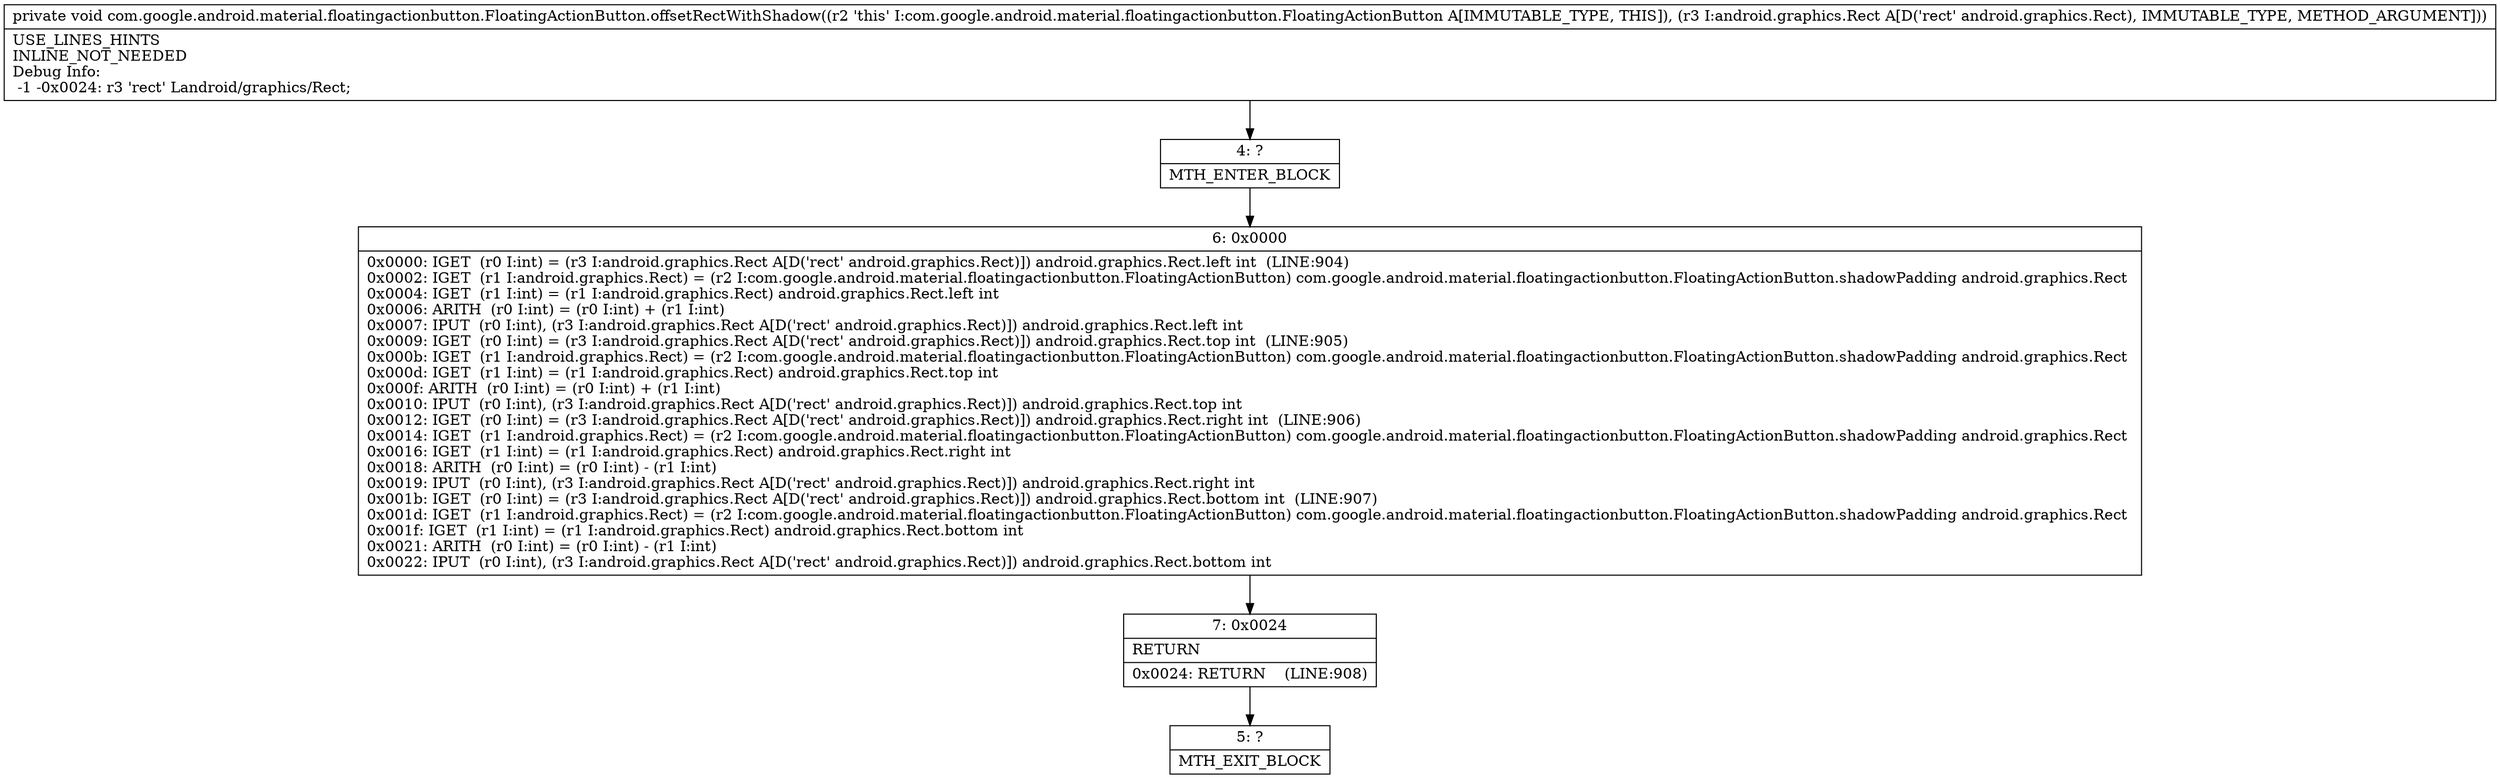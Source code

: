 digraph "CFG forcom.google.android.material.floatingactionbutton.FloatingActionButton.offsetRectWithShadow(Landroid\/graphics\/Rect;)V" {
Node_4 [shape=record,label="{4\:\ ?|MTH_ENTER_BLOCK\l}"];
Node_6 [shape=record,label="{6\:\ 0x0000|0x0000: IGET  (r0 I:int) = (r3 I:android.graphics.Rect A[D('rect' android.graphics.Rect)]) android.graphics.Rect.left int  (LINE:904)\l0x0002: IGET  (r1 I:android.graphics.Rect) = (r2 I:com.google.android.material.floatingactionbutton.FloatingActionButton) com.google.android.material.floatingactionbutton.FloatingActionButton.shadowPadding android.graphics.Rect \l0x0004: IGET  (r1 I:int) = (r1 I:android.graphics.Rect) android.graphics.Rect.left int \l0x0006: ARITH  (r0 I:int) = (r0 I:int) + (r1 I:int) \l0x0007: IPUT  (r0 I:int), (r3 I:android.graphics.Rect A[D('rect' android.graphics.Rect)]) android.graphics.Rect.left int \l0x0009: IGET  (r0 I:int) = (r3 I:android.graphics.Rect A[D('rect' android.graphics.Rect)]) android.graphics.Rect.top int  (LINE:905)\l0x000b: IGET  (r1 I:android.graphics.Rect) = (r2 I:com.google.android.material.floatingactionbutton.FloatingActionButton) com.google.android.material.floatingactionbutton.FloatingActionButton.shadowPadding android.graphics.Rect \l0x000d: IGET  (r1 I:int) = (r1 I:android.graphics.Rect) android.graphics.Rect.top int \l0x000f: ARITH  (r0 I:int) = (r0 I:int) + (r1 I:int) \l0x0010: IPUT  (r0 I:int), (r3 I:android.graphics.Rect A[D('rect' android.graphics.Rect)]) android.graphics.Rect.top int \l0x0012: IGET  (r0 I:int) = (r3 I:android.graphics.Rect A[D('rect' android.graphics.Rect)]) android.graphics.Rect.right int  (LINE:906)\l0x0014: IGET  (r1 I:android.graphics.Rect) = (r2 I:com.google.android.material.floatingactionbutton.FloatingActionButton) com.google.android.material.floatingactionbutton.FloatingActionButton.shadowPadding android.graphics.Rect \l0x0016: IGET  (r1 I:int) = (r1 I:android.graphics.Rect) android.graphics.Rect.right int \l0x0018: ARITH  (r0 I:int) = (r0 I:int) \- (r1 I:int) \l0x0019: IPUT  (r0 I:int), (r3 I:android.graphics.Rect A[D('rect' android.graphics.Rect)]) android.graphics.Rect.right int \l0x001b: IGET  (r0 I:int) = (r3 I:android.graphics.Rect A[D('rect' android.graphics.Rect)]) android.graphics.Rect.bottom int  (LINE:907)\l0x001d: IGET  (r1 I:android.graphics.Rect) = (r2 I:com.google.android.material.floatingactionbutton.FloatingActionButton) com.google.android.material.floatingactionbutton.FloatingActionButton.shadowPadding android.graphics.Rect \l0x001f: IGET  (r1 I:int) = (r1 I:android.graphics.Rect) android.graphics.Rect.bottom int \l0x0021: ARITH  (r0 I:int) = (r0 I:int) \- (r1 I:int) \l0x0022: IPUT  (r0 I:int), (r3 I:android.graphics.Rect A[D('rect' android.graphics.Rect)]) android.graphics.Rect.bottom int \l}"];
Node_7 [shape=record,label="{7\:\ 0x0024|RETURN\l|0x0024: RETURN    (LINE:908)\l}"];
Node_5 [shape=record,label="{5\:\ ?|MTH_EXIT_BLOCK\l}"];
MethodNode[shape=record,label="{private void com.google.android.material.floatingactionbutton.FloatingActionButton.offsetRectWithShadow((r2 'this' I:com.google.android.material.floatingactionbutton.FloatingActionButton A[IMMUTABLE_TYPE, THIS]), (r3 I:android.graphics.Rect A[D('rect' android.graphics.Rect), IMMUTABLE_TYPE, METHOD_ARGUMENT]))  | USE_LINES_HINTS\lINLINE_NOT_NEEDED\lDebug Info:\l  \-1 \-0x0024: r3 'rect' Landroid\/graphics\/Rect;\l}"];
MethodNode -> Node_4;Node_4 -> Node_6;
Node_6 -> Node_7;
Node_7 -> Node_5;
}

